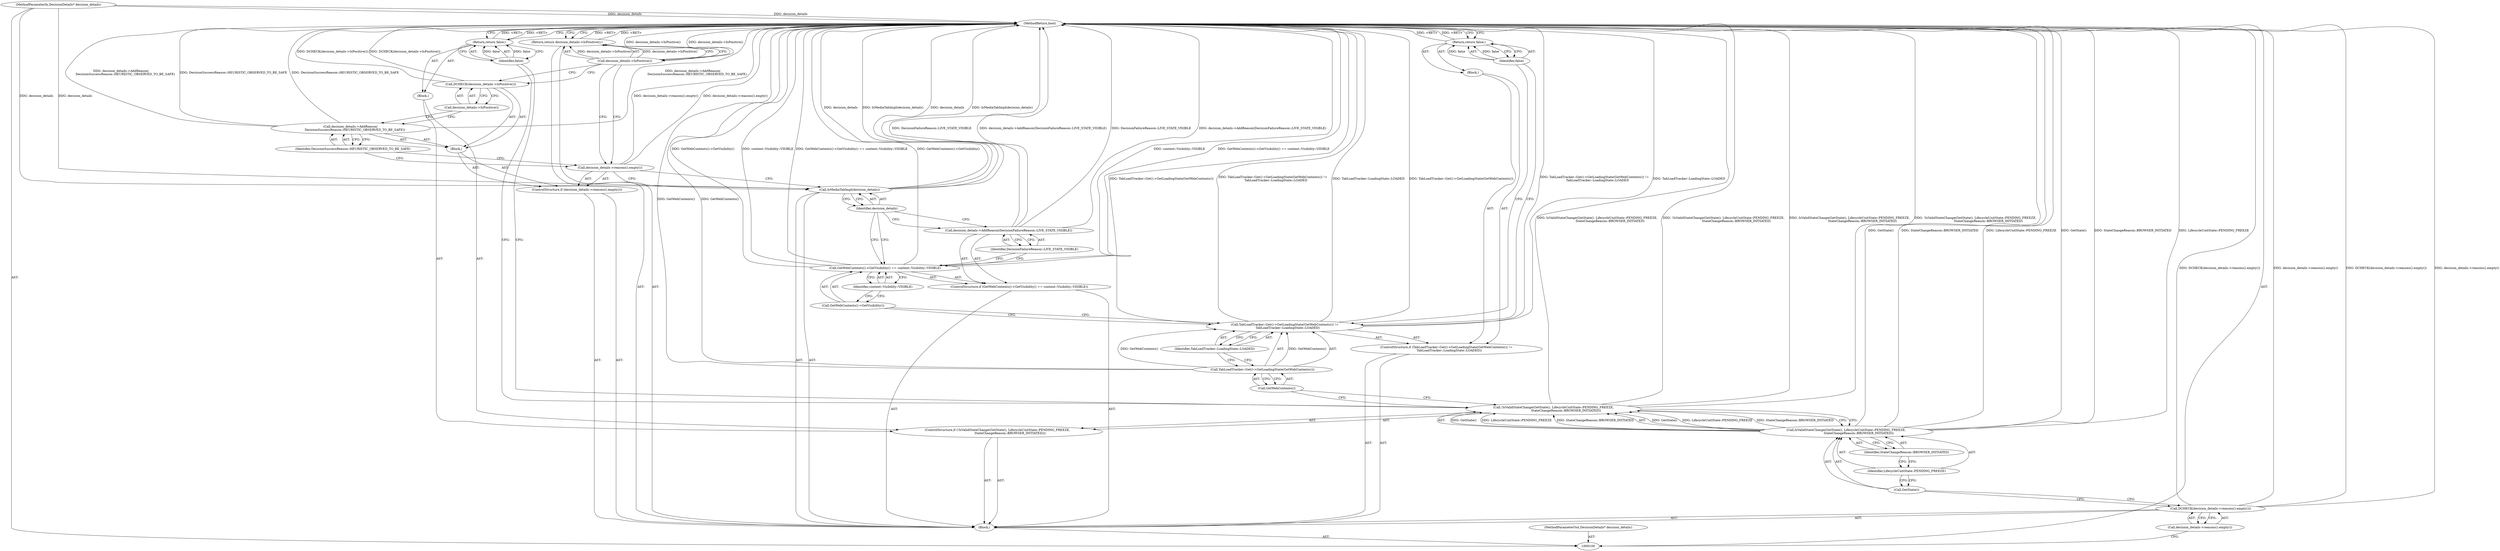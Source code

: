 digraph "1_Chrome_7394cf6f43d7a86630d3eb1c728fd63c621b5530_3" {
"1000139" [label="(MethodReturn,bool)"];
"1000114" [label="(ControlStructure,if (TabLoadTracker::Get()->GetLoadingState(GetWebContents()) !=\n      TabLoadTracker::LoadingState::LOADED))"];
"1000117" [label="(Call,GetWebContents())"];
"1000115" [label="(Call,TabLoadTracker::Get()->GetLoadingState(GetWebContents()) !=\n      TabLoadTracker::LoadingState::LOADED)"];
"1000116" [label="(Call,TabLoadTracker::Get()->GetLoadingState(GetWebContents()))"];
"1000119" [label="(Block,)"];
"1000118" [label="(Identifier,TabLoadTracker::LoadingState::LOADED)"];
"1000121" [label="(Identifier,false)"];
"1000120" [label="(Return,return false;)"];
"1000122" [label="(ControlStructure,if (GetWebContents()->GetVisibility() == content::Visibility::VISIBLE))"];
"1000125" [label="(Identifier,content::Visibility::VISIBLE)"];
"1000123" [label="(Call,GetWebContents()->GetVisibility() == content::Visibility::VISIBLE)"];
"1000124" [label="(Call,GetWebContents()->GetVisibility())"];
"1000127" [label="(Identifier,DecisionFailureReason::LIVE_STATE_VISIBLE)"];
"1000126" [label="(Call,decision_details->AddReason(DecisionFailureReason::LIVE_STATE_VISIBLE))"];
"1000101" [label="(MethodParameterIn,DecisionDetails* decision_details)"];
"1000196" [label="(MethodParameterOut,DecisionDetails* decision_details)"];
"1000102" [label="(Block,)"];
"1000129" [label="(Identifier,decision_details)"];
"1000128" [label="(Call,IsMediaTabImpl(decision_details))"];
"1000130" [label="(ControlStructure,if (decision_details->reasons().empty()))"];
"1000132" [label="(Block,)"];
"1000131" [label="(Call,decision_details->reasons().empty())"];
"1000133" [label="(Call,decision_details->AddReason(\n         DecisionSuccessReason::HEURISTIC_OBSERVED_TO_BE_SAFE))"];
"1000134" [label="(Identifier,DecisionSuccessReason::HEURISTIC_OBSERVED_TO_BE_SAFE)"];
"1000136" [label="(Call,decision_details->IsPositive())"];
"1000135" [label="(Call,DCHECK(decision_details->IsPositive()))"];
"1000138" [label="(Call,decision_details->IsPositive())"];
"1000137" [label="(Return,return decision_details->IsPositive();)"];
"1000103" [label="(Call,DCHECK(decision_details->reasons().empty()))"];
"1000104" [label="(Call,decision_details->reasons().empty())"];
"1000105" [label="(ControlStructure,if (!IsValidStateChange(GetState(), LifecycleUnitState::PENDING_FREEZE,\n                          StateChangeReason::BROWSER_INITIATED)))"];
"1000108" [label="(Call,GetState())"];
"1000109" [label="(Identifier,LifecycleUnitState::PENDING_FREEZE)"];
"1000106" [label="(Call,!IsValidStateChange(GetState(), LifecycleUnitState::PENDING_FREEZE,\n                          StateChangeReason::BROWSER_INITIATED))"];
"1000107" [label="(Call,IsValidStateChange(GetState(), LifecycleUnitState::PENDING_FREEZE,\n                          StateChangeReason::BROWSER_INITIATED))"];
"1000110" [label="(Identifier,StateChangeReason::BROWSER_INITIATED)"];
"1000111" [label="(Block,)"];
"1000113" [label="(Identifier,false)"];
"1000112" [label="(Return,return false;)"];
"1000139" -> "1000100"  [label="AST: "];
"1000139" -> "1000112"  [label="CFG: "];
"1000139" -> "1000120"  [label="CFG: "];
"1000139" -> "1000137"  [label="CFG: "];
"1000116" -> "1000139"  [label="DDG: GetWebContents()"];
"1000126" -> "1000139"  [label="DDG: decision_details->AddReason(DecisionFailureReason::LIVE_STATE_VISIBLE)"];
"1000126" -> "1000139"  [label="DDG: DecisionFailureReason::LIVE_STATE_VISIBLE"];
"1000123" -> "1000139"  [label="DDG: content::Visibility::VISIBLE"];
"1000123" -> "1000139"  [label="DDG: GetWebContents()->GetVisibility() == content::Visibility::VISIBLE"];
"1000123" -> "1000139"  [label="DDG: GetWebContents()->GetVisibility()"];
"1000107" -> "1000139"  [label="DDG: GetState()"];
"1000107" -> "1000139"  [label="DDG: StateChangeReason::BROWSER_INITIATED"];
"1000107" -> "1000139"  [label="DDG: LifecycleUnitState::PENDING_FREEZE"];
"1000106" -> "1000139"  [label="DDG: IsValidStateChange(GetState(), LifecycleUnitState::PENDING_FREEZE,\n                          StateChangeReason::BROWSER_INITIATED)"];
"1000106" -> "1000139"  [label="DDG: !IsValidStateChange(GetState(), LifecycleUnitState::PENDING_FREEZE,\n                          StateChangeReason::BROWSER_INITIATED)"];
"1000103" -> "1000139"  [label="DDG: decision_details->reasons().empty()"];
"1000103" -> "1000139"  [label="DDG: DCHECK(decision_details->reasons().empty())"];
"1000115" -> "1000139"  [label="DDG: TabLoadTracker::Get()->GetLoadingState(GetWebContents()) !=\n      TabLoadTracker::LoadingState::LOADED"];
"1000115" -> "1000139"  [label="DDG: TabLoadTracker::LoadingState::LOADED"];
"1000115" -> "1000139"  [label="DDG: TabLoadTracker::Get()->GetLoadingState(GetWebContents())"];
"1000133" -> "1000139"  [label="DDG: decision_details->AddReason(\n         DecisionSuccessReason::HEURISTIC_OBSERVED_TO_BE_SAFE)"];
"1000133" -> "1000139"  [label="DDG: DecisionSuccessReason::HEURISTIC_OBSERVED_TO_BE_SAFE"];
"1000128" -> "1000139"  [label="DDG: decision_details"];
"1000128" -> "1000139"  [label="DDG: IsMediaTabImpl(decision_details)"];
"1000135" -> "1000139"  [label="DDG: DCHECK(decision_details->IsPositive())"];
"1000101" -> "1000139"  [label="DDG: decision_details"];
"1000138" -> "1000139"  [label="DDG: decision_details->IsPositive()"];
"1000131" -> "1000139"  [label="DDG: decision_details->reasons().empty()"];
"1000112" -> "1000139"  [label="DDG: <RET>"];
"1000120" -> "1000139"  [label="DDG: <RET>"];
"1000137" -> "1000139"  [label="DDG: <RET>"];
"1000114" -> "1000102"  [label="AST: "];
"1000115" -> "1000114"  [label="AST: "];
"1000119" -> "1000114"  [label="AST: "];
"1000117" -> "1000116"  [label="AST: "];
"1000117" -> "1000106"  [label="CFG: "];
"1000116" -> "1000117"  [label="CFG: "];
"1000115" -> "1000114"  [label="AST: "];
"1000115" -> "1000118"  [label="CFG: "];
"1000116" -> "1000115"  [label="AST: "];
"1000118" -> "1000115"  [label="AST: "];
"1000121" -> "1000115"  [label="CFG: "];
"1000124" -> "1000115"  [label="CFG: "];
"1000115" -> "1000139"  [label="DDG: TabLoadTracker::Get()->GetLoadingState(GetWebContents()) !=\n      TabLoadTracker::LoadingState::LOADED"];
"1000115" -> "1000139"  [label="DDG: TabLoadTracker::LoadingState::LOADED"];
"1000115" -> "1000139"  [label="DDG: TabLoadTracker::Get()->GetLoadingState(GetWebContents())"];
"1000116" -> "1000115"  [label="DDG: GetWebContents()"];
"1000116" -> "1000115"  [label="AST: "];
"1000116" -> "1000117"  [label="CFG: "];
"1000117" -> "1000116"  [label="AST: "];
"1000118" -> "1000116"  [label="CFG: "];
"1000116" -> "1000139"  [label="DDG: GetWebContents()"];
"1000116" -> "1000115"  [label="DDG: GetWebContents()"];
"1000119" -> "1000114"  [label="AST: "];
"1000120" -> "1000119"  [label="AST: "];
"1000118" -> "1000115"  [label="AST: "];
"1000118" -> "1000116"  [label="CFG: "];
"1000115" -> "1000118"  [label="CFG: "];
"1000121" -> "1000120"  [label="AST: "];
"1000121" -> "1000115"  [label="CFG: "];
"1000120" -> "1000121"  [label="CFG: "];
"1000121" -> "1000120"  [label="DDG: false"];
"1000120" -> "1000119"  [label="AST: "];
"1000120" -> "1000121"  [label="CFG: "];
"1000121" -> "1000120"  [label="AST: "];
"1000139" -> "1000120"  [label="CFG: "];
"1000120" -> "1000139"  [label="DDG: <RET>"];
"1000121" -> "1000120"  [label="DDG: false"];
"1000122" -> "1000102"  [label="AST: "];
"1000123" -> "1000122"  [label="AST: "];
"1000126" -> "1000122"  [label="AST: "];
"1000125" -> "1000123"  [label="AST: "];
"1000125" -> "1000124"  [label="CFG: "];
"1000123" -> "1000125"  [label="CFG: "];
"1000123" -> "1000122"  [label="AST: "];
"1000123" -> "1000125"  [label="CFG: "];
"1000124" -> "1000123"  [label="AST: "];
"1000125" -> "1000123"  [label="AST: "];
"1000127" -> "1000123"  [label="CFG: "];
"1000129" -> "1000123"  [label="CFG: "];
"1000123" -> "1000139"  [label="DDG: content::Visibility::VISIBLE"];
"1000123" -> "1000139"  [label="DDG: GetWebContents()->GetVisibility() == content::Visibility::VISIBLE"];
"1000123" -> "1000139"  [label="DDG: GetWebContents()->GetVisibility()"];
"1000124" -> "1000123"  [label="AST: "];
"1000124" -> "1000115"  [label="CFG: "];
"1000125" -> "1000124"  [label="CFG: "];
"1000127" -> "1000126"  [label="AST: "];
"1000127" -> "1000123"  [label="CFG: "];
"1000126" -> "1000127"  [label="CFG: "];
"1000126" -> "1000122"  [label="AST: "];
"1000126" -> "1000127"  [label="CFG: "];
"1000127" -> "1000126"  [label="AST: "];
"1000129" -> "1000126"  [label="CFG: "];
"1000126" -> "1000139"  [label="DDG: decision_details->AddReason(DecisionFailureReason::LIVE_STATE_VISIBLE)"];
"1000126" -> "1000139"  [label="DDG: DecisionFailureReason::LIVE_STATE_VISIBLE"];
"1000101" -> "1000100"  [label="AST: "];
"1000101" -> "1000139"  [label="DDG: decision_details"];
"1000101" -> "1000128"  [label="DDG: decision_details"];
"1000196" -> "1000100"  [label="AST: "];
"1000102" -> "1000100"  [label="AST: "];
"1000103" -> "1000102"  [label="AST: "];
"1000105" -> "1000102"  [label="AST: "];
"1000114" -> "1000102"  [label="AST: "];
"1000122" -> "1000102"  [label="AST: "];
"1000128" -> "1000102"  [label="AST: "];
"1000130" -> "1000102"  [label="AST: "];
"1000137" -> "1000102"  [label="AST: "];
"1000129" -> "1000128"  [label="AST: "];
"1000129" -> "1000126"  [label="CFG: "];
"1000129" -> "1000123"  [label="CFG: "];
"1000128" -> "1000129"  [label="CFG: "];
"1000128" -> "1000102"  [label="AST: "];
"1000128" -> "1000129"  [label="CFG: "];
"1000129" -> "1000128"  [label="AST: "];
"1000131" -> "1000128"  [label="CFG: "];
"1000128" -> "1000139"  [label="DDG: decision_details"];
"1000128" -> "1000139"  [label="DDG: IsMediaTabImpl(decision_details)"];
"1000101" -> "1000128"  [label="DDG: decision_details"];
"1000130" -> "1000102"  [label="AST: "];
"1000131" -> "1000130"  [label="AST: "];
"1000132" -> "1000130"  [label="AST: "];
"1000132" -> "1000130"  [label="AST: "];
"1000133" -> "1000132"  [label="AST: "];
"1000135" -> "1000132"  [label="AST: "];
"1000131" -> "1000130"  [label="AST: "];
"1000131" -> "1000128"  [label="CFG: "];
"1000134" -> "1000131"  [label="CFG: "];
"1000138" -> "1000131"  [label="CFG: "];
"1000131" -> "1000139"  [label="DDG: decision_details->reasons().empty()"];
"1000133" -> "1000132"  [label="AST: "];
"1000133" -> "1000134"  [label="CFG: "];
"1000134" -> "1000133"  [label="AST: "];
"1000136" -> "1000133"  [label="CFG: "];
"1000133" -> "1000139"  [label="DDG: decision_details->AddReason(\n         DecisionSuccessReason::HEURISTIC_OBSERVED_TO_BE_SAFE)"];
"1000133" -> "1000139"  [label="DDG: DecisionSuccessReason::HEURISTIC_OBSERVED_TO_BE_SAFE"];
"1000134" -> "1000133"  [label="AST: "];
"1000134" -> "1000131"  [label="CFG: "];
"1000133" -> "1000134"  [label="CFG: "];
"1000136" -> "1000135"  [label="AST: "];
"1000136" -> "1000133"  [label="CFG: "];
"1000135" -> "1000136"  [label="CFG: "];
"1000135" -> "1000132"  [label="AST: "];
"1000135" -> "1000136"  [label="CFG: "];
"1000136" -> "1000135"  [label="AST: "];
"1000138" -> "1000135"  [label="CFG: "];
"1000135" -> "1000139"  [label="DDG: DCHECK(decision_details->IsPositive())"];
"1000138" -> "1000137"  [label="AST: "];
"1000138" -> "1000135"  [label="CFG: "];
"1000138" -> "1000131"  [label="CFG: "];
"1000137" -> "1000138"  [label="CFG: "];
"1000138" -> "1000139"  [label="DDG: decision_details->IsPositive()"];
"1000138" -> "1000137"  [label="DDG: decision_details->IsPositive()"];
"1000137" -> "1000102"  [label="AST: "];
"1000137" -> "1000138"  [label="CFG: "];
"1000138" -> "1000137"  [label="AST: "];
"1000139" -> "1000137"  [label="CFG: "];
"1000137" -> "1000139"  [label="DDG: <RET>"];
"1000138" -> "1000137"  [label="DDG: decision_details->IsPositive()"];
"1000103" -> "1000102"  [label="AST: "];
"1000103" -> "1000104"  [label="CFG: "];
"1000104" -> "1000103"  [label="AST: "];
"1000108" -> "1000103"  [label="CFG: "];
"1000103" -> "1000139"  [label="DDG: decision_details->reasons().empty()"];
"1000103" -> "1000139"  [label="DDG: DCHECK(decision_details->reasons().empty())"];
"1000104" -> "1000103"  [label="AST: "];
"1000104" -> "1000100"  [label="CFG: "];
"1000103" -> "1000104"  [label="CFG: "];
"1000105" -> "1000102"  [label="AST: "];
"1000106" -> "1000105"  [label="AST: "];
"1000111" -> "1000105"  [label="AST: "];
"1000108" -> "1000107"  [label="AST: "];
"1000108" -> "1000103"  [label="CFG: "];
"1000109" -> "1000108"  [label="CFG: "];
"1000109" -> "1000107"  [label="AST: "];
"1000109" -> "1000108"  [label="CFG: "];
"1000110" -> "1000109"  [label="CFG: "];
"1000106" -> "1000105"  [label="AST: "];
"1000106" -> "1000107"  [label="CFG: "];
"1000107" -> "1000106"  [label="AST: "];
"1000113" -> "1000106"  [label="CFG: "];
"1000117" -> "1000106"  [label="CFG: "];
"1000106" -> "1000139"  [label="DDG: IsValidStateChange(GetState(), LifecycleUnitState::PENDING_FREEZE,\n                          StateChangeReason::BROWSER_INITIATED)"];
"1000106" -> "1000139"  [label="DDG: !IsValidStateChange(GetState(), LifecycleUnitState::PENDING_FREEZE,\n                          StateChangeReason::BROWSER_INITIATED)"];
"1000107" -> "1000106"  [label="DDG: GetState()"];
"1000107" -> "1000106"  [label="DDG: LifecycleUnitState::PENDING_FREEZE"];
"1000107" -> "1000106"  [label="DDG: StateChangeReason::BROWSER_INITIATED"];
"1000107" -> "1000106"  [label="AST: "];
"1000107" -> "1000110"  [label="CFG: "];
"1000108" -> "1000107"  [label="AST: "];
"1000109" -> "1000107"  [label="AST: "];
"1000110" -> "1000107"  [label="AST: "];
"1000106" -> "1000107"  [label="CFG: "];
"1000107" -> "1000139"  [label="DDG: GetState()"];
"1000107" -> "1000139"  [label="DDG: StateChangeReason::BROWSER_INITIATED"];
"1000107" -> "1000139"  [label="DDG: LifecycleUnitState::PENDING_FREEZE"];
"1000107" -> "1000106"  [label="DDG: GetState()"];
"1000107" -> "1000106"  [label="DDG: LifecycleUnitState::PENDING_FREEZE"];
"1000107" -> "1000106"  [label="DDG: StateChangeReason::BROWSER_INITIATED"];
"1000110" -> "1000107"  [label="AST: "];
"1000110" -> "1000109"  [label="CFG: "];
"1000107" -> "1000110"  [label="CFG: "];
"1000111" -> "1000105"  [label="AST: "];
"1000112" -> "1000111"  [label="AST: "];
"1000113" -> "1000112"  [label="AST: "];
"1000113" -> "1000106"  [label="CFG: "];
"1000112" -> "1000113"  [label="CFG: "];
"1000113" -> "1000112"  [label="DDG: false"];
"1000112" -> "1000111"  [label="AST: "];
"1000112" -> "1000113"  [label="CFG: "];
"1000113" -> "1000112"  [label="AST: "];
"1000139" -> "1000112"  [label="CFG: "];
"1000112" -> "1000139"  [label="DDG: <RET>"];
"1000113" -> "1000112"  [label="DDG: false"];
}
